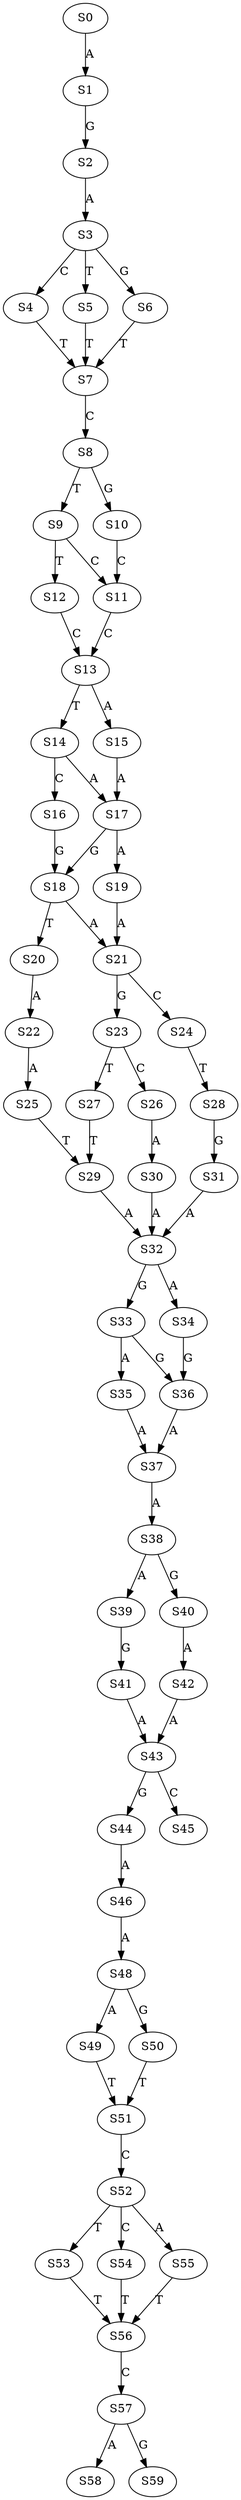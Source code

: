 strict digraph  {
	S0 -> S1 [ label = A ];
	S1 -> S2 [ label = G ];
	S2 -> S3 [ label = A ];
	S3 -> S4 [ label = C ];
	S3 -> S5 [ label = T ];
	S3 -> S6 [ label = G ];
	S4 -> S7 [ label = T ];
	S5 -> S7 [ label = T ];
	S6 -> S7 [ label = T ];
	S7 -> S8 [ label = C ];
	S8 -> S9 [ label = T ];
	S8 -> S10 [ label = G ];
	S9 -> S11 [ label = C ];
	S9 -> S12 [ label = T ];
	S10 -> S11 [ label = C ];
	S11 -> S13 [ label = C ];
	S12 -> S13 [ label = C ];
	S13 -> S14 [ label = T ];
	S13 -> S15 [ label = A ];
	S14 -> S16 [ label = C ];
	S14 -> S17 [ label = A ];
	S15 -> S17 [ label = A ];
	S16 -> S18 [ label = G ];
	S17 -> S18 [ label = G ];
	S17 -> S19 [ label = A ];
	S18 -> S20 [ label = T ];
	S18 -> S21 [ label = A ];
	S19 -> S21 [ label = A ];
	S20 -> S22 [ label = A ];
	S21 -> S23 [ label = G ];
	S21 -> S24 [ label = C ];
	S22 -> S25 [ label = A ];
	S23 -> S26 [ label = C ];
	S23 -> S27 [ label = T ];
	S24 -> S28 [ label = T ];
	S25 -> S29 [ label = T ];
	S26 -> S30 [ label = A ];
	S27 -> S29 [ label = T ];
	S28 -> S31 [ label = G ];
	S29 -> S32 [ label = A ];
	S30 -> S32 [ label = A ];
	S31 -> S32 [ label = A ];
	S32 -> S33 [ label = G ];
	S32 -> S34 [ label = A ];
	S33 -> S35 [ label = A ];
	S33 -> S36 [ label = G ];
	S34 -> S36 [ label = G ];
	S35 -> S37 [ label = A ];
	S36 -> S37 [ label = A ];
	S37 -> S38 [ label = A ];
	S38 -> S39 [ label = A ];
	S38 -> S40 [ label = G ];
	S39 -> S41 [ label = G ];
	S40 -> S42 [ label = A ];
	S41 -> S43 [ label = A ];
	S42 -> S43 [ label = A ];
	S43 -> S44 [ label = G ];
	S43 -> S45 [ label = C ];
	S44 -> S46 [ label = A ];
	S46 -> S48 [ label = A ];
	S48 -> S49 [ label = A ];
	S48 -> S50 [ label = G ];
	S49 -> S51 [ label = T ];
	S50 -> S51 [ label = T ];
	S51 -> S52 [ label = C ];
	S52 -> S53 [ label = T ];
	S52 -> S54 [ label = C ];
	S52 -> S55 [ label = A ];
	S53 -> S56 [ label = T ];
	S54 -> S56 [ label = T ];
	S55 -> S56 [ label = T ];
	S56 -> S57 [ label = C ];
	S57 -> S58 [ label = A ];
	S57 -> S59 [ label = G ];
}
